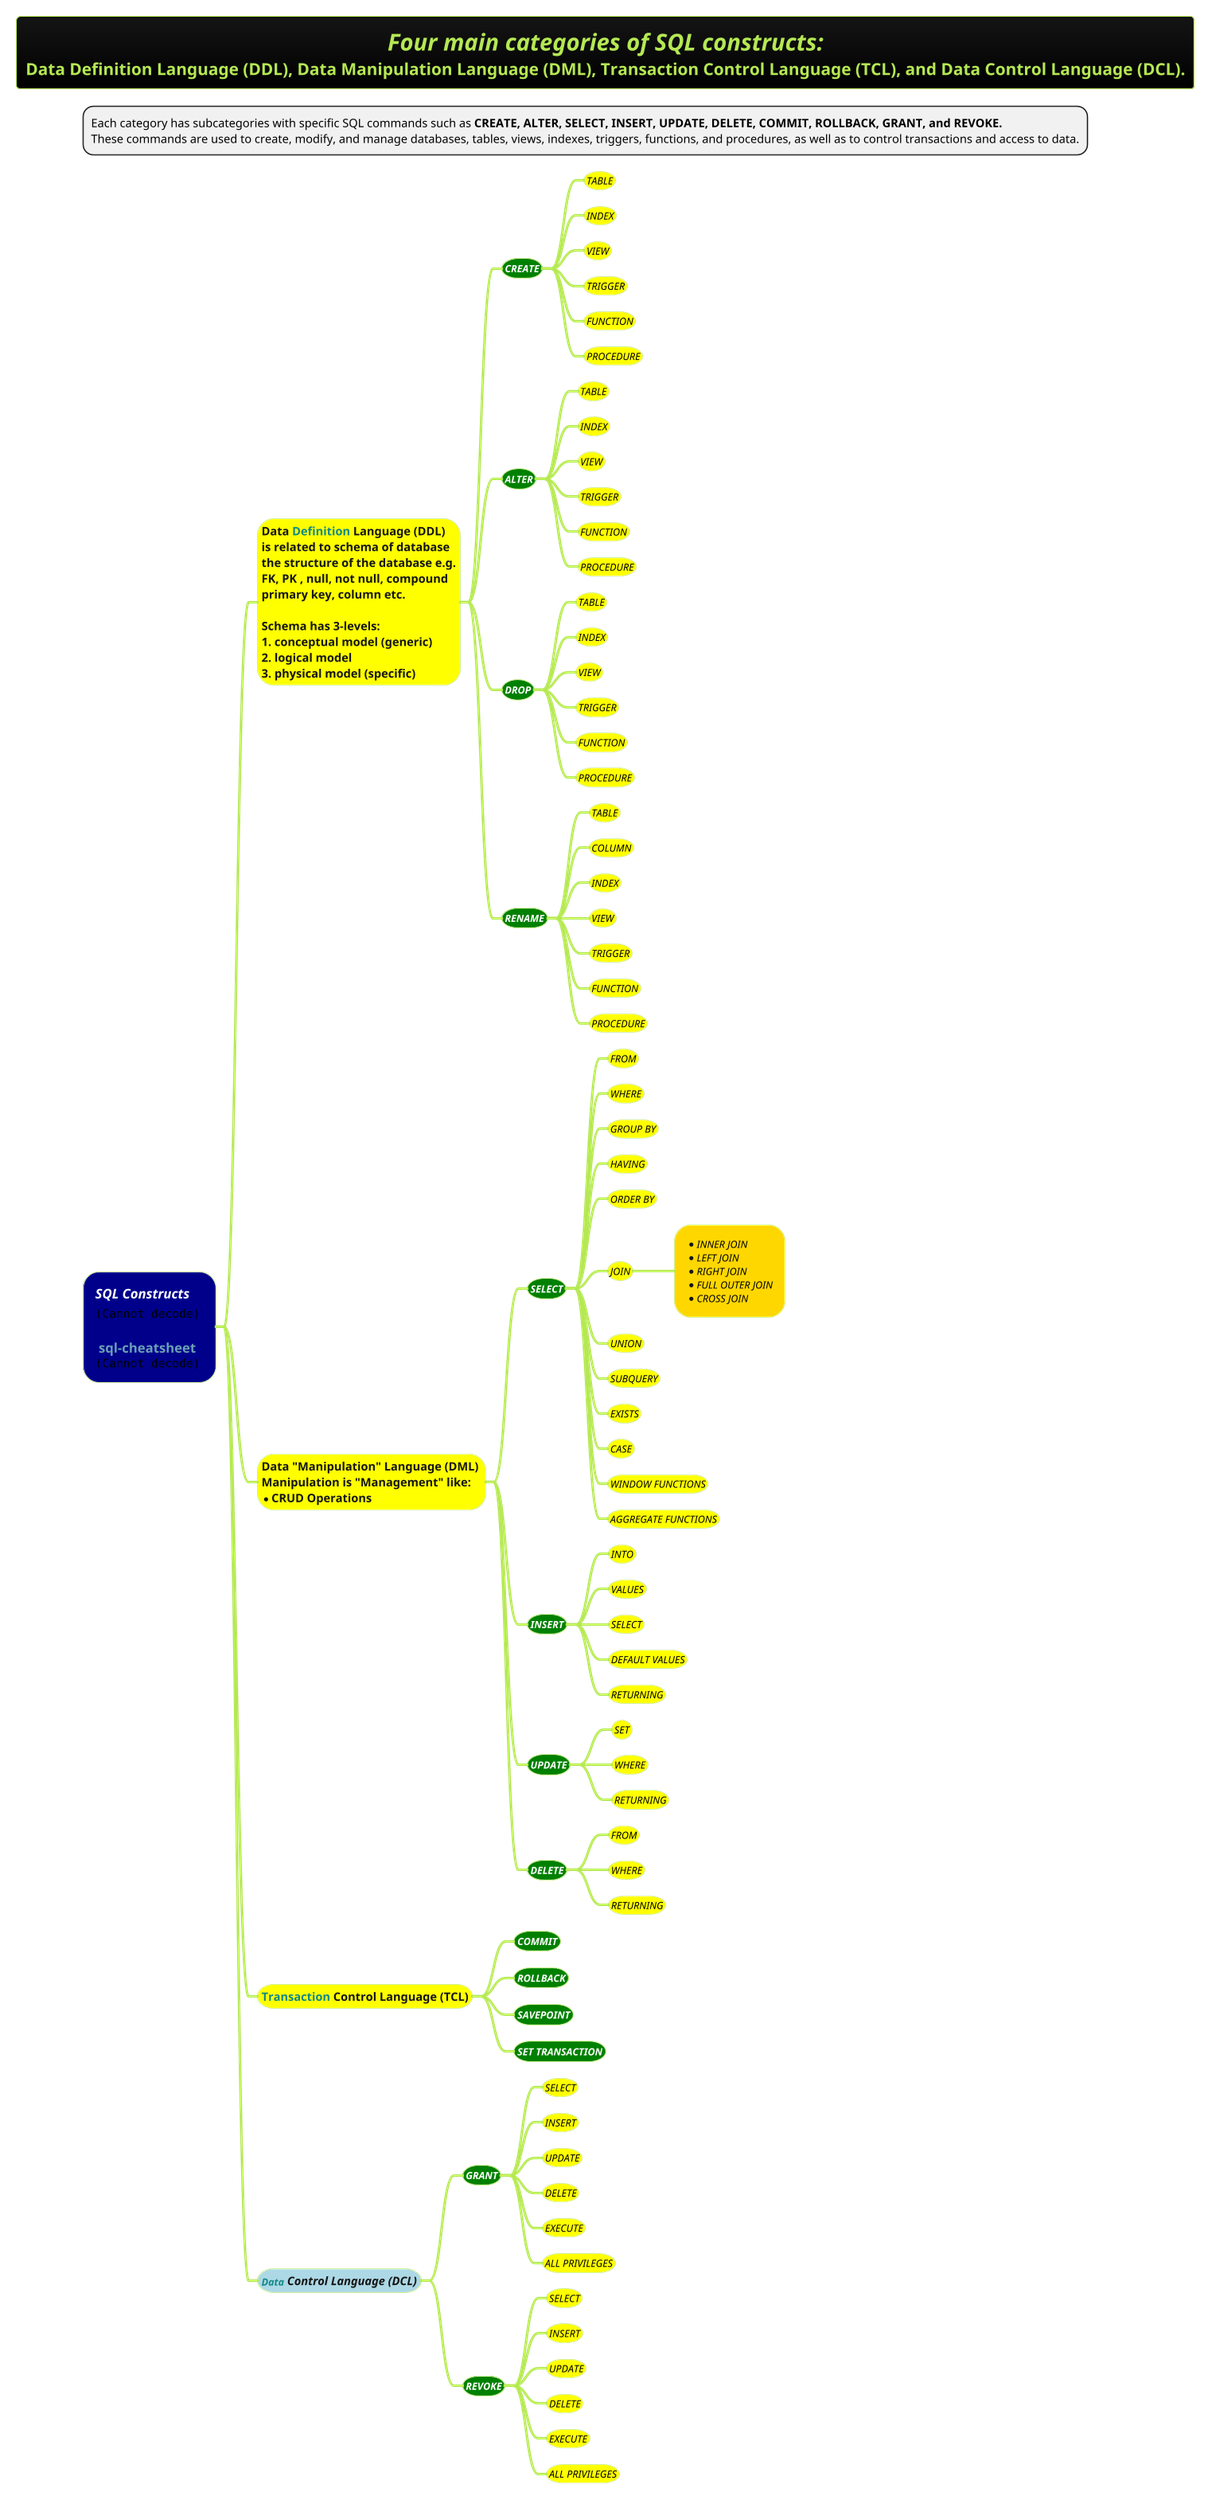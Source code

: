 @startmindmap
title =<i>Four main categories of SQL constructs: \nData Definition Language (DDL), Data Manipulation Language (DML), Transaction Control Language (TCL), and Data Control Language (DCL).
*:Each category has subcategories with specific SQL commands such as <b>CREATE, ALTER, SELECT, INSERT, UPDATE, DELETE, COMMIT, ROLLBACK, GRANT, and REVOKE.
These commands are used to create, modify, and manage databases, tables, views, indexes, triggers, functions, and procedures, as well as to control transactions and access to data.;

!theme hacker




*[#darkblue] <i><color #white>SQL Constructs \n<img:images/sql-joins.png> \n\n **sql-cheatsheet**\n<img:images/img_1.png>
**[#yellow] **Data** <color #118888>**Definition**</color> Language **(DDL)**\nis related to **schema** of **database**\nthe **structure** of the database e.g.\nFK, PK , null, not null, compound\nprimary key, column etc.\n\n**Schema has 3-levels:**\n1. conceptual model **(generic)**\n2. logical model\n3. physical model **(specific)**
***[#green] <b><i><color #white><size:12>CREATE
****[#yellow] <i><color #black><size:12>TABLE
****[#yellow] <i><color #black><size:12>INDEX
****[#yellow] <i><color #black><size:12>VIEW
****[#yellow] <i><color #black><size:12>TRIGGER
****[#yellow] <i><color #black><size:12>FUNCTION
****[#yellow] <i><color #black><size:12>PROCEDURE
***[#green] <b><i><color #white><size:12>ALTER
****[#yellow] <i><color #black><size:12>TABLE
****[#yellow] <i><color #black><size:12>INDEX
****[#yellow] <i><color #black><size:12>VIEW
****[#yellow] <i><color #black><size:12>TRIGGER
****[#yellow] <i><color #black><size:12>FUNCTION
****[#yellow] <i><color #black><size:12>PROCEDURE
***[#green] <b><i><color #white><size:12>DROP
****[#yellow] <i><color #black><size:12>TABLE
****[#yellow] <i><color #black><size:12>INDEX
****[#yellow] <i><color #black><size:12>VIEW
****[#yellow] <i><color #black><size:12>TRIGGER
****[#yellow] <i><color #black><size:12>FUNCTION
****[#yellow] <i><color #black><size:12>PROCEDURE
***[#green] <b><i><color #white><size:12>RENAME
****[#yellow] <i><color #black><size:12>TABLE
****[#yellow] <i><color #black><size:12>COLUMN
****[#yellow] <i><color #black><size:12>INDEX
****[#yellow] <i><color #black><size:12>VIEW
****[#yellow] <i><color #black><size:12>TRIGGER
****[#yellow] <i><color #black><size:12>FUNCTION
****[#yellow] <i><color #black><size:12>PROCEDURE
**[#yellow] Data "Manipulation" Language (DML) \nManipulation is "Management" like: \n* CRUD Operations
***[#green] <b><i><color #white><size:12>SELECT
****[#yellow] <i><color #black><size:12>FROM
****[#yellow] <i><color #black><size:12>WHERE
****[#yellow] <i><color #black><size:12>GROUP BY
****[#yellow] <i><color #black><size:12>HAVING
****[#yellow] <i><color #black><size:12>ORDER BY
****[#yellow] <i><color #black><size:12>JOIN
*****[#gold]:*<i><color #black><size:12>INNER JOIN
*<i><color #black><size:12>LEFT JOIN
*<i><color #black><size:12>RIGHT JOIN
*<i><color #black><size:12>FULL OUTER JOIN
*<i><color #black><size:12>CROSS JOIN;
****[#yellow] <i><color #black><size:12>UNION
****[#yellow] <i><color #black><size:12>SUBQUERY
****[#yellow] <i><color #black><size:12>EXISTS
****[#yellow] <i><color #black><size:12>CASE
****[#yellow] <i><color #black><size:12>WINDOW FUNCTIONS
****[#yellow] <i><color #black><size:12>AGGREGATE FUNCTIONS
***[#green] <b><i><color #white><size:12>INSERT
****[#yellow] <i><color #black><size:12>INTO
****[#yellow] <i><color #black><size:12>VALUES
****[#yellow] <i><color #black><size:12>SELECT
****[#yellow] <i><color #black><size:12>DEFAULT VALUES
****[#yellow] <i><color #black><size:12>RETURNING
***[#green] <b><i><color #white><size:12>UPDATE
****[#yellow] <i><color #black><size:12>SET
****[#yellow] <i><color #black><size:12>WHERE
****[#yellow] <i><color #black><size:12>RETURNING
***[#green] <b><i><color #white><size:12>DELETE
****[#yellow] <i><color #black><size:12>FROM
****[#yellow] <i><color #black><size:12>WHERE
****[#yellow] <i><color #black><size:12>RETURNING
**[#yellow] <color #118888>**Transaction**</color> **Control** Language **(TCL)**
***[#green] <b><i><color #white><size:12>COMMIT
***[#green] <b><i><color #white><size:12>ROLLBACK
***[#green] <b><i><color #white><size:12>SAVEPOINT
***[#green] <b><i><color #white><size:12>SET TRANSACTION
**[#lightblue] <i><color #blac><size:12><color #118888>**Data**</color> **Control** Language **(DCL)**
***[#green] <b><i><color #white><size:12>GRANT
****[#yellow] <i><color #black><size:12>SELECT
****[#yellow] <i><color #black><size:12>INSERT
****[#yellow] <i><color #black><size:12>UPDATE
****[#yellow] <i><color #black><size:12>DELETE
****[#yellow] <i><color #black><size:12>EXECUTE
****[#yellow] <i><color #black><size:12>ALL PRIVILEGES
***[#green] <b><i><color #white><size:12>REVOKE
****[#yellow] <i><color #black><size:12>SELECT
****[#yellow] <i><color #black><size:12>INSERT
****[#yellow] <i><color #black><size:12>UPDATE
****[#yellow] <i><color #black><size:12>DELETE
****[#yellow] <i><color #black><size:12>EXECUTE
****[#yellow] <i><color #black><size:12>ALL PRIVILEGES

@endmindmap
